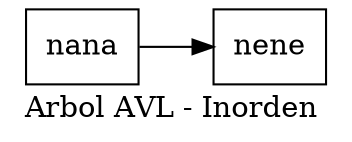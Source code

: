 digraph arbolinorden {
node [shape = record];
rankdir=LR;
nodo0[label="nana"];
nodo1[label="nene"];
nodo0->nodo1;
label = "Arbol AVL - Inorden "
}
